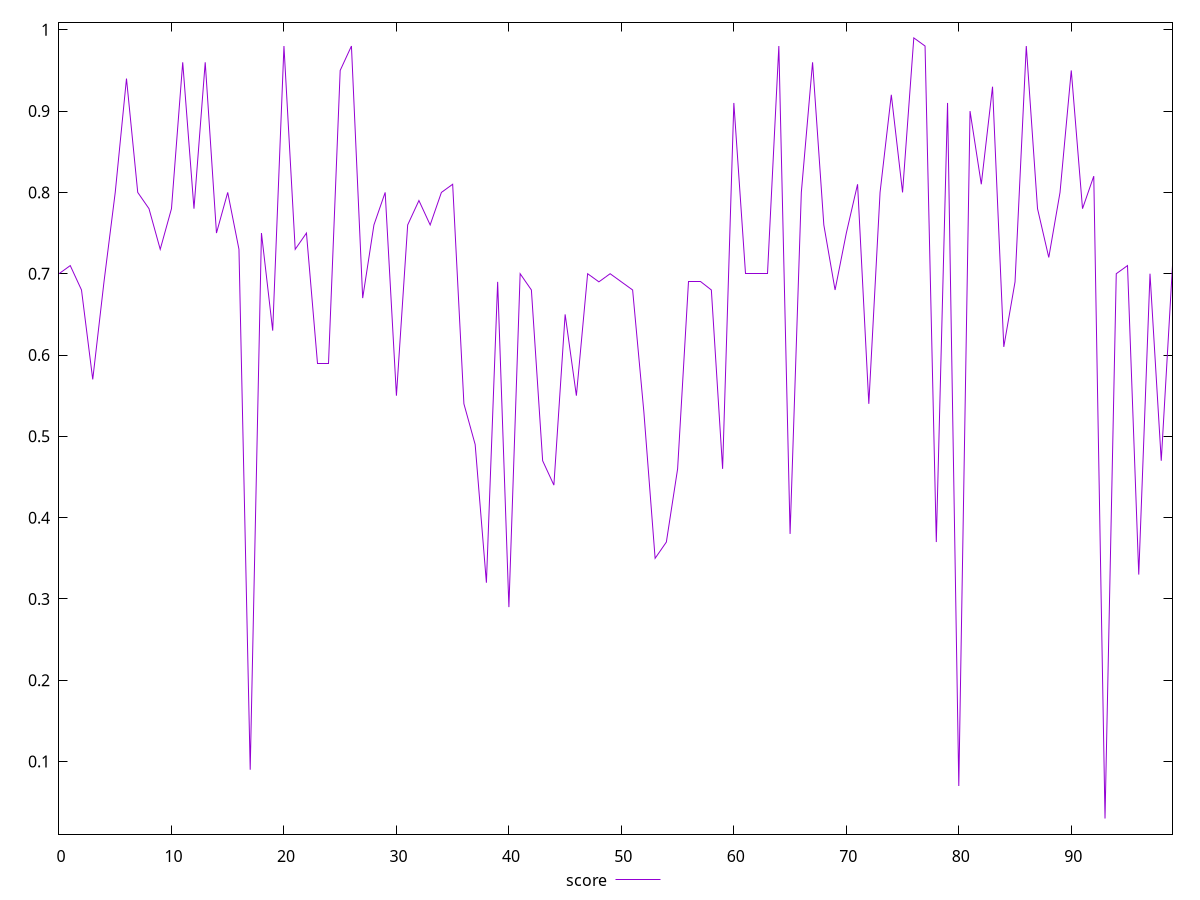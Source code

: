 reset

$score <<EOF
0 0.7
1 0.71
2 0.68
3 0.57
4 0.69
5 0.8
6 0.94
7 0.8
8 0.78
9 0.73
10 0.78
11 0.96
12 0.78
13 0.96
14 0.75
15 0.8
16 0.73
17 0.09
18 0.75
19 0.63
20 0.98
21 0.73
22 0.75
23 0.59
24 0.59
25 0.95
26 0.98
27 0.67
28 0.76
29 0.8
30 0.55
31 0.76
32 0.79
33 0.76
34 0.8
35 0.81
36 0.54
37 0.49
38 0.32
39 0.69
40 0.29
41 0.7
42 0.68
43 0.47
44 0.44
45 0.65
46 0.55
47 0.7
48 0.69
49 0.7
50 0.69
51 0.68
52 0.53
53 0.35
54 0.37
55 0.46
56 0.69
57 0.69
58 0.68
59 0.46
60 0.91
61 0.7
62 0.7
63 0.7
64 0.98
65 0.38
66 0.8
67 0.96
68 0.76
69 0.68
70 0.75
71 0.81
72 0.54
73 0.8
74 0.92
75 0.8
76 0.99
77 0.98
78 0.37
79 0.91
80 0.07
81 0.9
82 0.81
83 0.93
84 0.61
85 0.69
86 0.98
87 0.78
88 0.72
89 0.8
90 0.95
91 0.78
92 0.82
93 0.03
94 0.7
95 0.71
96 0.33
97 0.7
98 0.47
99 0.71
EOF

set key outside below
set xrange [0:99]
set yrange [0.0108:1.0092]
set trange [0.0108:1.0092]
set terminal svg size 640, 500 enhanced background rgb 'white'
set output "reprap/first-cpu-idle/samples/pages+cached+noexternal+nomedia+nocss+nojs/score/values.svg"

plot $score title "score" with line

reset
